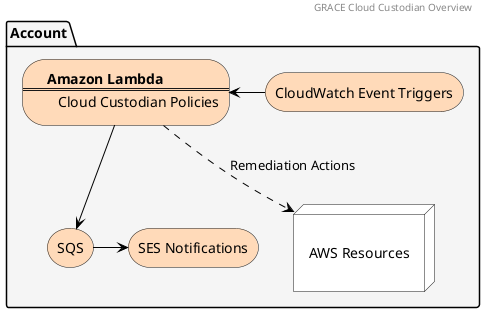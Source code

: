 @startuml
skinparam {
    ArrowColor Black
    NoteBorderColor Black
    UseCaseBorderColor Black
}

skinparam rectangle {
    roundCorner 25
    roundCorner 45
    backgroundColor White
}

 header GRACE Cloud Custodian Overview

 package "Account" #WhiteSmoke {
    rectangle lamb #PeachPuff [
	        <b>    Amazon Lambda    
		====
                Cloud Custodian Policies
		    ]
    rectangle "SQS" as SQS #PeachPuff
    rectangle "SES Notifications" as SES #PeachPuff
    rectangle "CloudWatch Event Triggers" as CW #PeachPuff

node "\nAWS Resources\n" as AR #White 
}

CW -[hidden]d- AR
lamb <- CW
lamb -down-> SQS
lamb ..> AR : Remediation Actions
SQS -> SES

@enduml

